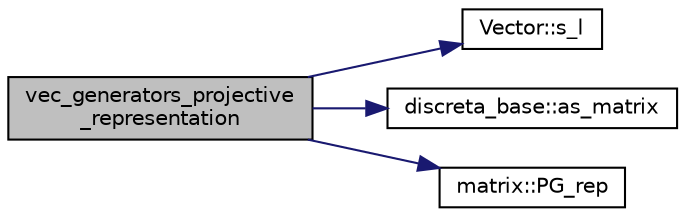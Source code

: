 digraph "vec_generators_projective_representation"
{
  edge [fontname="Helvetica",fontsize="10",labelfontname="Helvetica",labelfontsize="10"];
  node [fontname="Helvetica",fontsize="10",shape=record];
  rankdir="LR";
  Node2426 [label="vec_generators_projective\l_representation",height=0.2,width=0.4,color="black", fillcolor="grey75", style="filled", fontcolor="black"];
  Node2426 -> Node2427 [color="midnightblue",fontsize="10",style="solid",fontname="Helvetica"];
  Node2427 [label="Vector::s_l",height=0.2,width=0.4,color="black", fillcolor="white", style="filled",URL="$d5/db2/class_vector.html#ad2dc082288f858d22a528832289e0704"];
  Node2426 -> Node2428 [color="midnightblue",fontsize="10",style="solid",fontname="Helvetica"];
  Node2428 [label="discreta_base::as_matrix",height=0.2,width=0.4,color="black", fillcolor="white", style="filled",URL="$d7/d71/classdiscreta__base.html#ae4d7f56d917a4707b838fbffde6467ff"];
  Node2426 -> Node2429 [color="midnightblue",fontsize="10",style="solid",fontname="Helvetica"];
  Node2429 [label="matrix::PG_rep",height=0.2,width=0.4,color="black", fillcolor="white", style="filled",URL="$d1/d8d/classmatrix.html#a2b77483722eaba5108902dbbb96fc986"];
}
